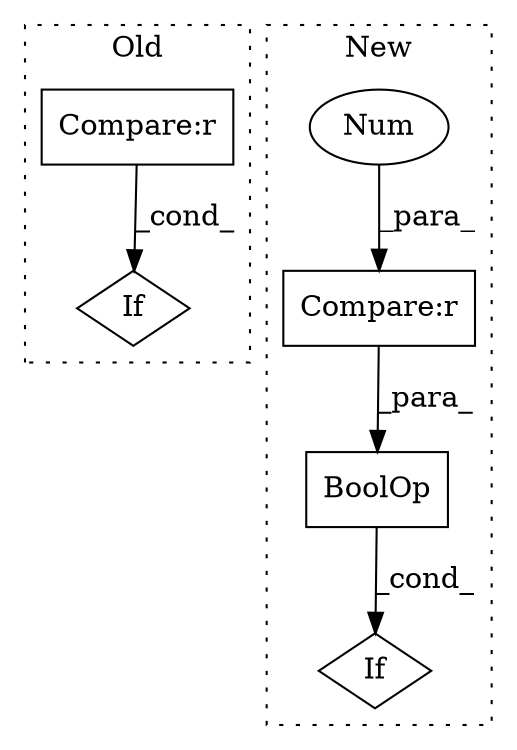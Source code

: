 digraph G {
subgraph cluster0 {
1 [label="If" a="96" s="11379,11443" l="3,14" shape="diamond"];
4 [label="Compare:r" a="40" s="11382" l="22" shape="box"];
label = "Old";
style="dotted";
}
subgraph cluster1 {
2 [label="BoolOp" a="72" s="11101" l="76" shape="box"];
3 [label="Compare:r" a="40" s="11157" l="20" shape="box"];
5 [label="Num" a="76" s="11175" l="1" shape="ellipse"];
6 [label="If" a="96" s="11643,11657" l="3,14" shape="diamond"];
label = "New";
style="dotted";
}
2 -> 6 [label="_cond_"];
3 -> 2 [label="_para_"];
4 -> 1 [label="_cond_"];
5 -> 3 [label="_para_"];
}